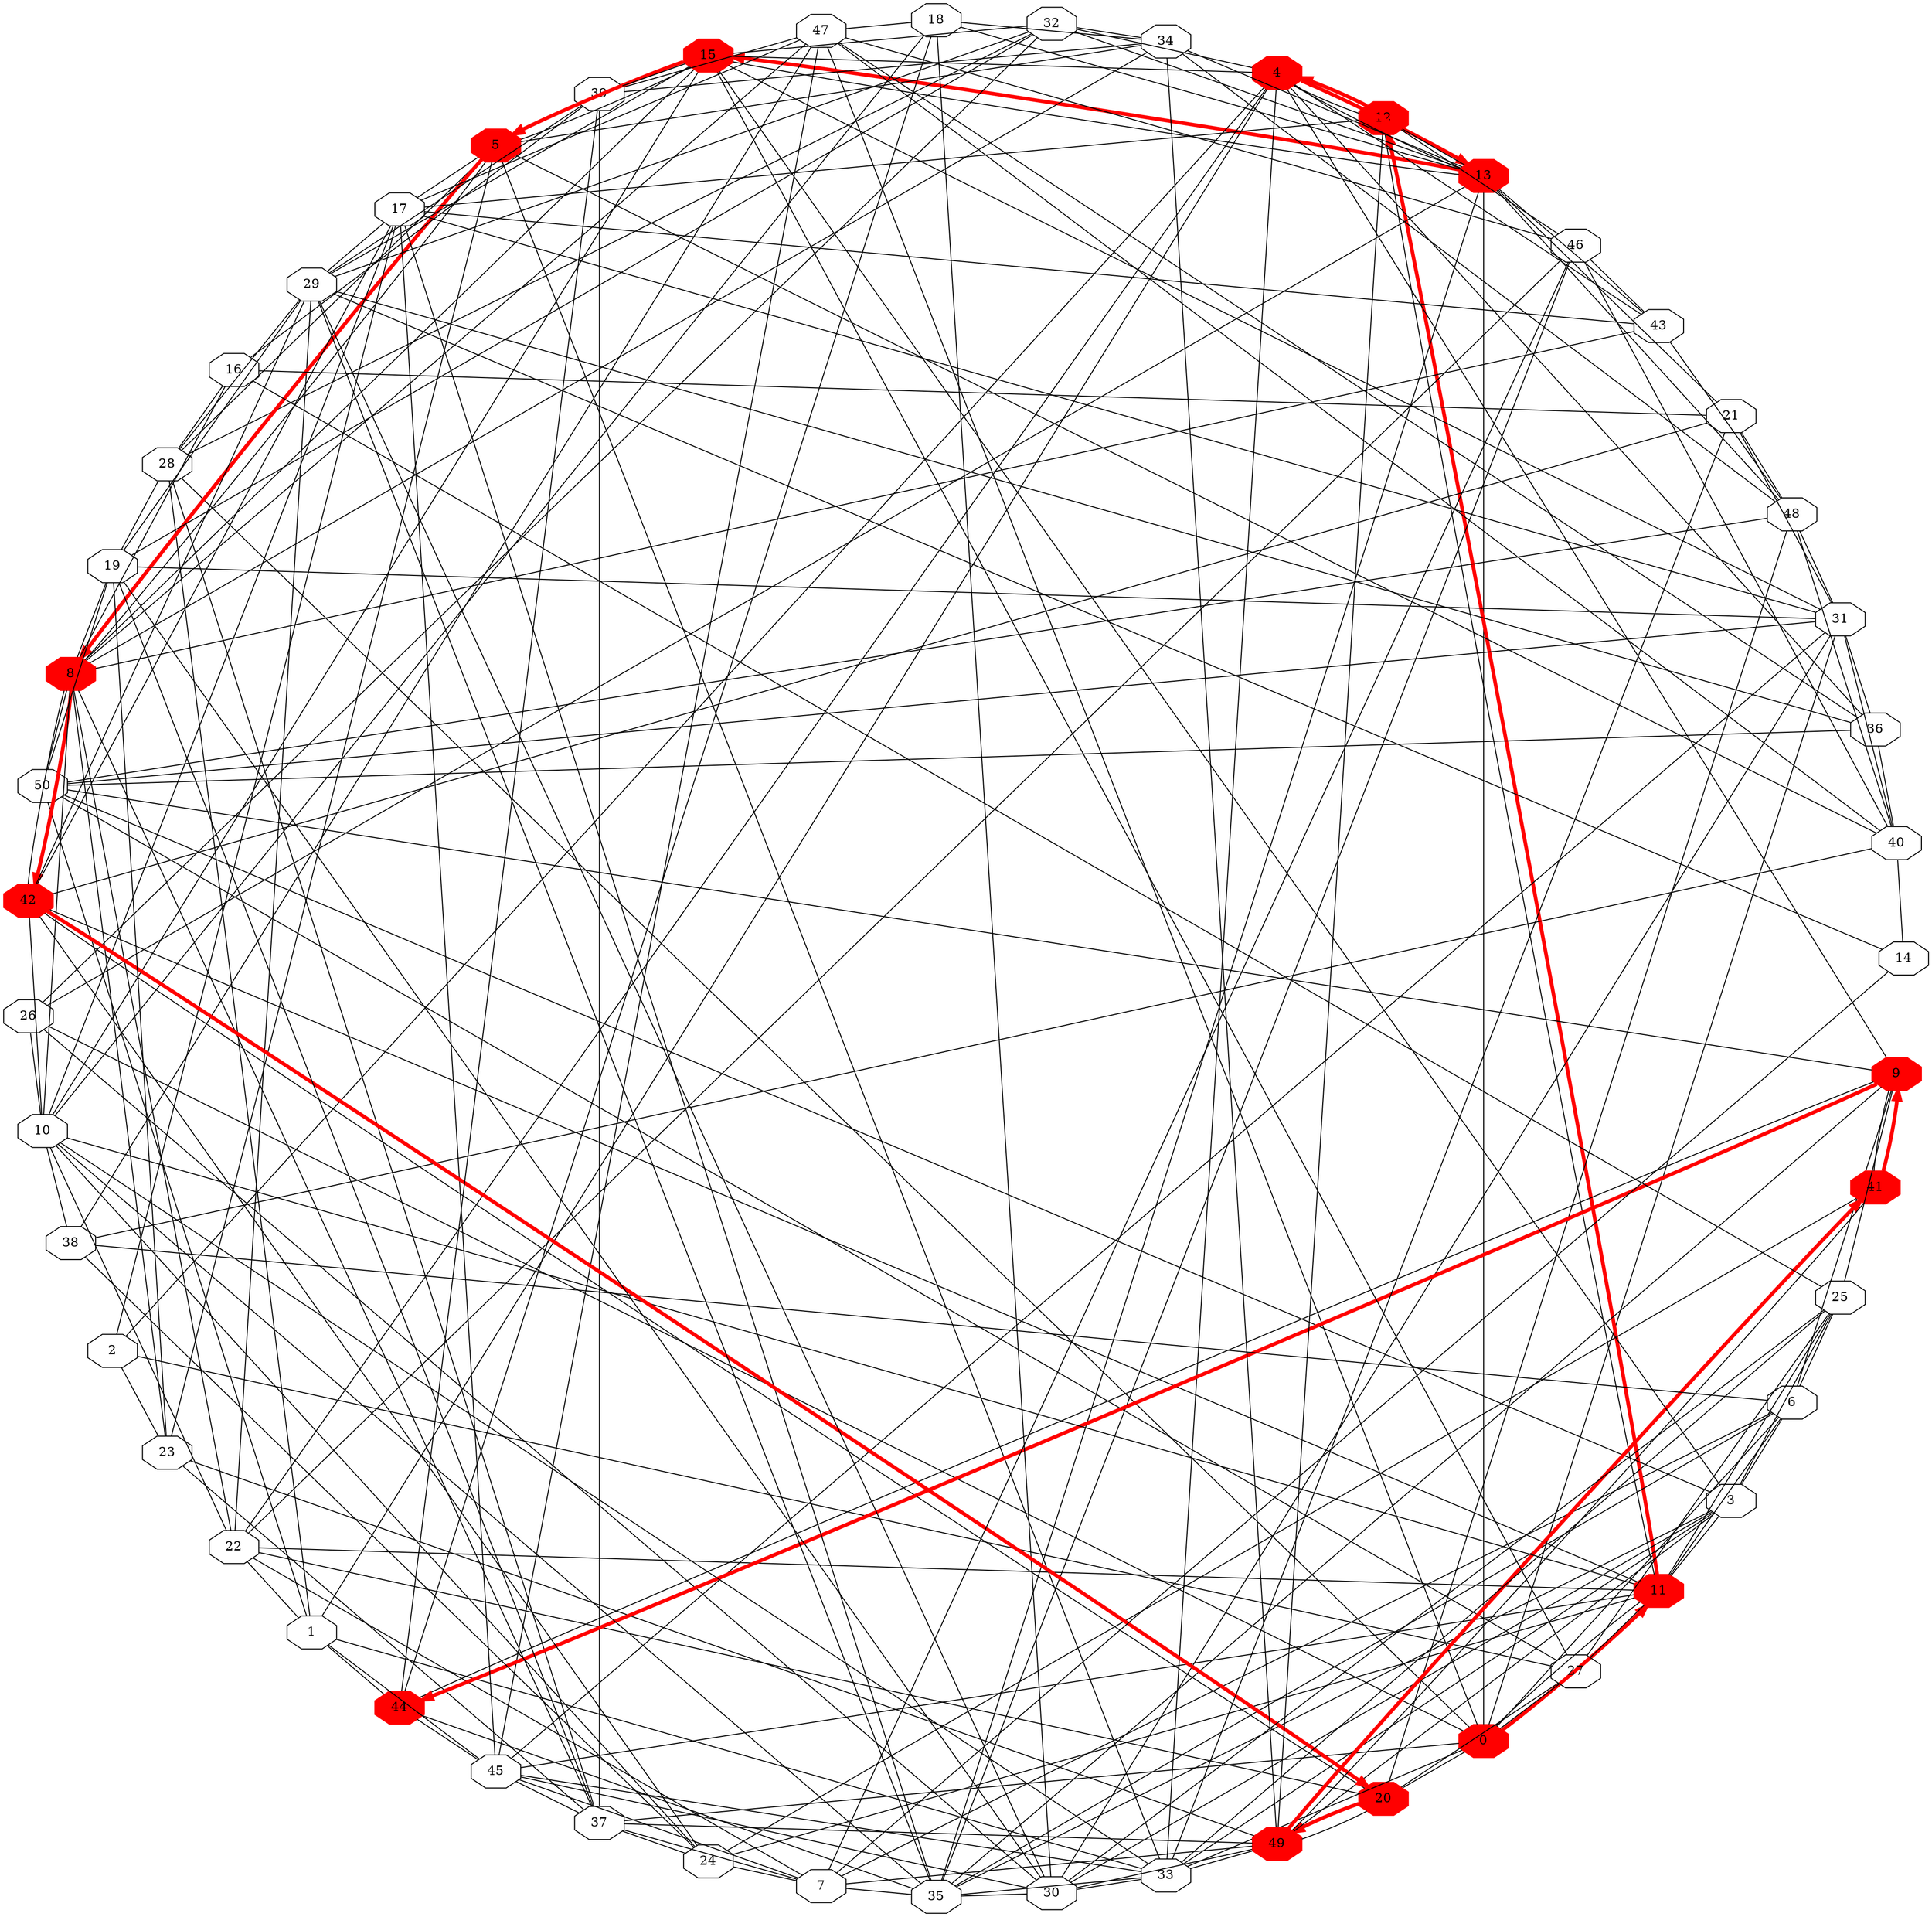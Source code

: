 digraph D {
	layout="circo";
	node [shape = octagon];
	0 -> 6 [arrowhead=none];
	0 -> 11 [arrowhead=none];
	0 -> 13 [arrowhead=none];
	0 -> 20 [arrowhead=none];
	0 -> 26 [arrowhead=none];
	0 -> 27 [arrowhead=none];
	0 -> 28 [arrowhead=none];
	0 -> 31 [arrowhead=none];
	0 -> 33 [arrowhead=none];
	0 -> 37 [arrowhead=none];
	0 -> 47 [arrowhead=none];
	1 -> 4 [arrowhead=none];
	1 -> 22 [arrowhead=none];
	1 -> 28 [arrowhead=none];
	1 -> 33 [arrowhead=none];
	1 -> 44 [arrowhead=none];
	1 -> 45 [arrowhead=none];
	1 -> 50 [arrowhead=none];
	2 -> 4 [arrowhead=none];
	2 -> 23 [arrowhead=none];
	2 -> 27 [arrowhead=none];
	3 -> 6 [arrowhead=none];
	3 -> 30 [arrowhead=none];
	3 -> 33 [arrowhead=none];
	3 -> 35 [arrowhead=none];
	3 -> 49 [arrowhead=none];
	3 -> 50 [arrowhead=none];
	4 -> 9 [arrowhead=none];
	4 -> 43 [arrowhead=none];
	5 -> 8 [arrowhead=none];
	6 -> 7 [arrowhead=none];
	6 -> 9 [arrowhead=none];
	10 -> 8 [arrowhead=none];
	10 -> 11 [arrowhead=none];
	10 -> 15 [arrowhead=none];
	10 -> 17 [arrowhead=none];
	10 -> 18 [arrowhead=none];
	10 -> 22 [arrowhead=none];
	10 -> 24 [arrowhead=none];
	10 -> 26 [arrowhead=none];
	10 -> 33 [arrowhead=none];
	10 -> 35 [arrowhead=none];
	10 -> 38 [arrowhead=none];
	10 -> 42 [arrowhead=none];
	11 -> 3 [arrowhead=none];
	11 -> 6 [arrowhead=none];
	11 -> 12 [arrowhead=none];
	11 -> 22 [arrowhead=none];
	11 -> 24 [arrowhead=none];
	11 -> 25 [arrowhead=none];
	11 -> 27 [arrowhead=none];
	11 -> 42 [arrowhead=none];
	11 -> 45 [arrowhead=none];
	12 -> 4 [arrowhead=none];
	12 -> 13 [arrowhead=none];
	12 -> 17 [arrowhead=none];
	12 -> 46 [arrowhead=none];
	12 -> 49 [arrowhead=none];
	13 -> 4 [arrowhead=none];
	13 -> 15 [arrowhead=none];
	13 -> 18 [arrowhead=none];
	13 -> 21 [arrowhead=none];
	13 -> 26 [arrowhead=none];
	13 -> 32 [arrowhead=none];
	13 -> 34 [arrowhead=none];
	13 -> 35 [arrowhead=none];
	13 -> 43 [arrowhead=none];
	13 -> 48 [arrowhead=none];
	14 -> 7 [arrowhead=none];
	14 -> 29 [arrowhead=none];
	14 -> 40 [arrowhead=none];
	15 -> 3 [arrowhead=none];
	15 -> 4 [arrowhead=none];
	15 -> 5 [arrowhead=none];
	15 -> 8 [arrowhead=none];
	15 -> 27 [arrowhead=none];
	15 -> 29 [arrowhead=none];
	15 -> 31 [arrowhead=none];
	15 -> 32 [arrowhead=none];
	15 -> 39 [arrowhead=none];
	16 -> 8 [arrowhead=none];
	16 -> 21 [arrowhead=none];
	16 -> 25 [arrowhead=none];
	16 -> 28 [arrowhead=none];
	16 -> 39 [arrowhead=none];
	17 -> 2 [arrowhead=none];
	17 -> 5 [arrowhead=none];
	17 -> 29 [arrowhead=none];
	17 -> 31 [arrowhead=none];
	17 -> 35 [arrowhead=none];
	17 -> 42 [arrowhead=none];
	17 -> 43 [arrowhead=none];
	17 -> 45 [arrowhead=none];
	17 -> 47 [arrowhead=none];
	18 -> 30 [arrowhead=none];
	18 -> 34 [arrowhead=none];
	18 -> 44 [arrowhead=none];
	18 -> 47 [arrowhead=none];
	19 -> 8 [arrowhead=none];
	19 -> 23 [arrowhead=none];
	19 -> 28 [arrowhead=none];
	19 -> 29 [arrowhead=none];
	19 -> 30 [arrowhead=none];
	19 -> 31 [arrowhead=none];
	19 -> 32 [arrowhead=none];
	19 -> 37 [arrowhead=none];
	19 -> 50 [arrowhead=none];
	20 -> 22 [arrowhead=none];
	20 -> 27 [arrowhead=none];
	20 -> 42 [arrowhead=none];
	20 -> 48 [arrowhead=none];
	20 -> 49 [arrowhead=none];
	21 -> 31 [arrowhead=none];
	21 -> 33 [arrowhead=none];
	21 -> 42 [arrowhead=none];
	21 -> 48 [arrowhead=none];
	22 -> 4 [arrowhead=none];
	22 -> 7 [arrowhead=none];
	22 -> 8 [arrowhead=none];
	22 -> 29 [arrowhead=none];
	22 -> 46 [arrowhead=none];
	23 -> 5 [arrowhead=none];
	23 -> 8 [arrowhead=none];
	23 -> 37 [arrowhead=none];
	23 -> 49 [arrowhead=none];
	24 -> 7 [arrowhead=none];
	24 -> 37 [arrowhead=none];
	24 -> 38 [arrowhead=none];
	24 -> 41 [arrowhead=none];
	24 -> 42 [arrowhead=none];
	25 -> 3 [arrowhead=none];
	25 -> 6 [arrowhead=none];
	25 -> 9 [arrowhead=none];
	25 -> 27 [arrowhead=none];
	25 -> 30 [arrowhead=none];
	25 -> 33 [arrowhead=none];
	26 -> 30 [arrowhead=none];
	26 -> 32 [arrowhead=none];
	27 -> 50 [arrowhead=none];
	28 -> 5 [arrowhead=none];
	28 -> 29 [arrowhead=none];
	28 -> 32 [arrowhead=none];
	28 -> 37 [arrowhead=none];
	29 -> 30 [arrowhead=none];
	29 -> 32 [arrowhead=none];
	29 -> 35 [arrowhead=none];
	29 -> 36 [arrowhead=none];
	29 -> 39 [arrowhead=none];
	29 -> 42 [arrowhead=none];
	30 -> 31 [arrowhead=none];
	30 -> 33 [arrowhead=none];
	30 -> 35 [arrowhead=none];
	30 -> 45 [arrowhead=none];
	30 -> 49 [arrowhead=none];
	31 -> 36 [arrowhead=none];
	31 -> 40 [arrowhead=none];
	31 -> 45 [arrowhead=none];
	31 -> 48 [arrowhead=none];
	31 -> 50 [arrowhead=none];
	32 -> 4 [arrowhead=none];
	32 -> 34 [arrowhead=none];
	33 -> 4 [arrowhead=none];
	33 -> 5 [arrowhead=none];
	33 -> 35 [arrowhead=none];
	33 -> 45 [arrowhead=none];
	33 -> 49 [arrowhead=none];
	34 -> 5 [arrowhead=none];
	34 -> 8 [arrowhead=none];
	34 -> 39 [arrowhead=none];
	34 -> 48 [arrowhead=none];
	34 -> 49 [arrowhead=none];
	35 -> 6 [arrowhead=none];
	35 -> 7 [arrowhead=none];
	35 -> 9 [arrowhead=none];
	35 -> 44 [arrowhead=none];
	35 -> 46 [arrowhead=none];
	36 -> 4 [arrowhead=none];
	36 -> 40 [arrowhead=none];
	36 -> 47 [arrowhead=none];
	36 -> 50 [arrowhead=none];
	37 -> 7 [arrowhead=none];
	37 -> 8 [arrowhead=none];
	37 -> 39 [arrowhead=none];
	37 -> 45 [arrowhead=none];
	37 -> 49 [arrowhead=none];
	38 -> 6 [arrowhead=none];
	38 -> 40 [arrowhead=none];
	38 -> 47 [arrowhead=none];
	39 -> 44 [arrowhead=none];
	39 -> 47 [arrowhead=none];
	40 -> 5 [arrowhead=none];
	40 -> 46 [arrowhead=none];
	40 -> 47 [arrowhead=none];
	40 -> 48 [arrowhead=none];
	41 -> 9 [arrowhead=none];
	41 -> 49 [arrowhead=none];
	42 -> 8 [arrowhead=none];
	43 -> 8 [arrowhead=none];
	43 -> 46 [arrowhead=none];
	43 -> 48 [arrowhead=none];
	44 -> 9 [arrowhead=none];
	44 -> 45 [arrowhead=none];
	45 -> 7 [arrowhead=none];
	45 -> 47 [arrowhead=none];
	46 -> 7 [arrowhead=none];
	46 -> 47 [arrowhead=none];
	47 -> 8 [arrowhead=none];
	48 -> 50 [arrowhead=none];
	49 -> 7 [arrowhead=none];
	50 -> 8 [arrowhead=none];
	50 -> 9 [arrowhead=none];
	0 -> 11 [penwidth=4, color="red"];
	11 -> 12 [penwidth=4, color="red"];
	12 -> 4 [penwidth=4, color="red"];
	4 -> 13 [penwidth=4, color="red"];
	13 -> 15 [penwidth=4, color="red"];
	15 -> 5 [penwidth=4, color="red"];
	5 -> 8 [penwidth=4, color="red"];
	8 -> 42 [penwidth=4, color="red"];
	42 -> 20 [penwidth=4, color="red"];
	20 -> 49 [penwidth=4, color="red"];
	49 -> 41 [penwidth=4, color="red"];
	41 -> 9 [penwidth=4, color="red"];
	9 -> 44 [penwidth=4, color="red"];
	0, 11, 12, 4, 13, 15, 5, 8, 42, 20, 49, 41, 9, 44 [shape = octagon, fillcolor=red, style=filled, color=red];
}
